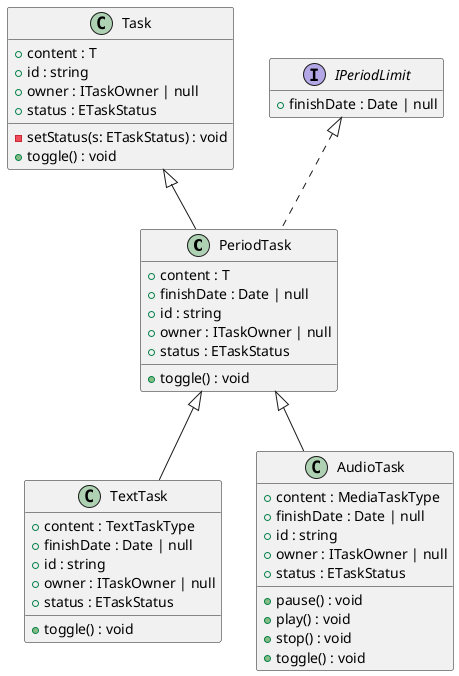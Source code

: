 @startuml
hide empty methods
hide empty fields
class "PeriodTask" {
    +content : T
    +finishDate : Date | null
    +id : string
    +owner : ITaskOwner | null
    +status : ETaskStatus
    +toggle() : void
}
class "Task" {
    +content : T
    +id : string
    +owner : ITaskOwner | null
    +status : ETaskStatus
    -setStatus(s: ETaskStatus) : void
    +toggle() : void
}
"Task" <|-- "PeriodTask"
interface "IPeriodLimit" {
    +finishDate : Date | null
}
"IPeriodLimit" <|.. "PeriodTask"
class "TextTask" {
    +content : TextTaskType
    +finishDate : Date | null
    +id : string
    +owner : ITaskOwner | null
    +status : ETaskStatus
    +toggle() : void
}
"PeriodTask" <|-- "TextTask"
class "AudioTask" {
    +content : MediaTaskType
    +finishDate : Date | null
    +id : string
    +owner : ITaskOwner | null
    +status : ETaskStatus
    +pause() : void
    +play() : void
    +stop() : void
    +toggle() : void
}
"PeriodTask" <|-- "AudioTask"
@enduml